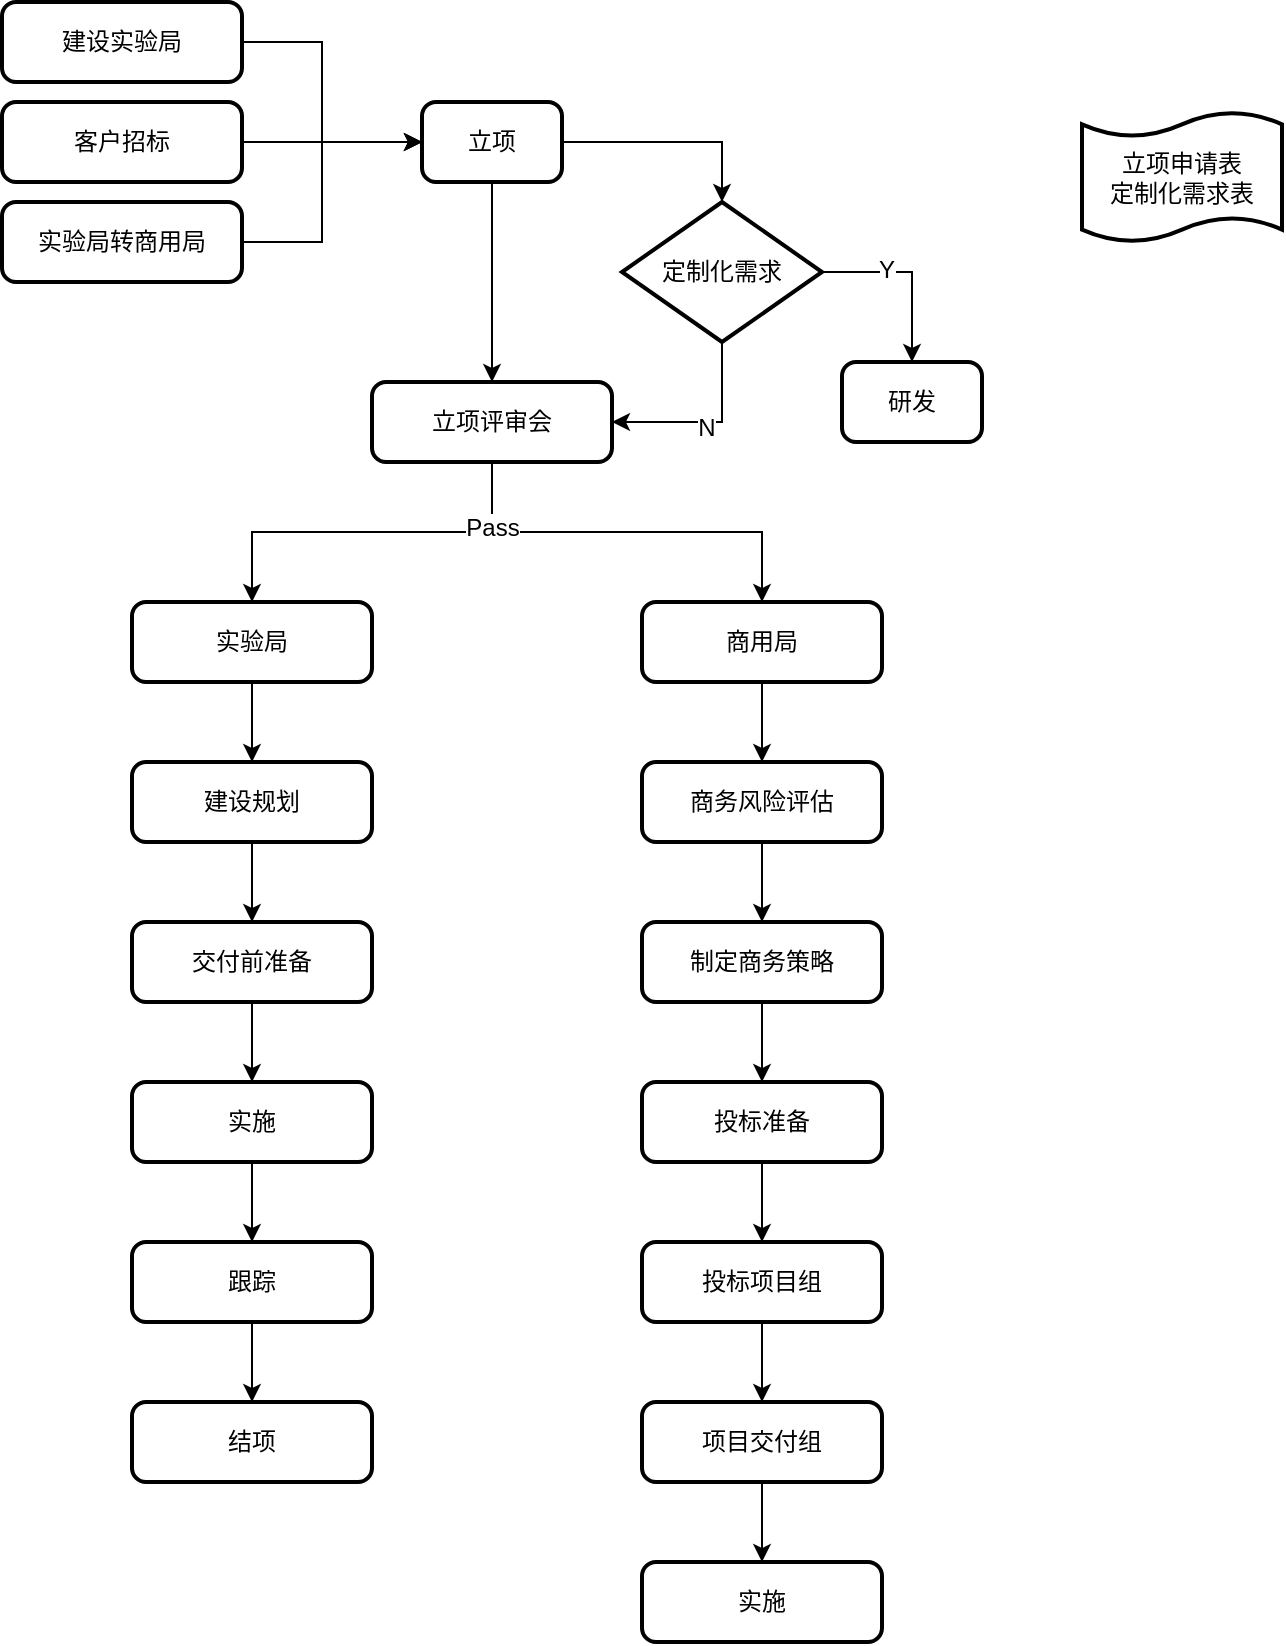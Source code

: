 <mxfile version="12.1.7" type="github" pages="1">
  <diagram id="H6E7IEXJiZfdVzSYgY7N" name="Page-1">
    <mxGraphModel dx="778" dy="505" grid="1" gridSize="10" guides="1" tooltips="1" connect="1" arrows="1" fold="1" page="1" pageScale="1" pageWidth="827" pageHeight="1169" math="0" shadow="0">
      <root>
        <mxCell id="0"/>
        <mxCell id="1" parent="0"/>
        <mxCell id="8AsLaK-saWc9Pk9g60iB-11" style="edgeStyle=orthogonalEdgeStyle;rounded=0;orthogonalLoop=1;jettySize=auto;html=1;exitX=1;exitY=0.5;exitDx=0;exitDy=0;entryX=0;entryY=0.5;entryDx=0;entryDy=0;" edge="1" parent="1" source="8AsLaK-saWc9Pk9g60iB-1" target="8AsLaK-saWc9Pk9g60iB-3">
          <mxGeometry relative="1" as="geometry">
            <Array as="points">
              <mxPoint x="240" y="60"/>
              <mxPoint x="240" y="110"/>
            </Array>
          </mxGeometry>
        </mxCell>
        <mxCell id="8AsLaK-saWc9Pk9g60iB-1" value="建设实验局" style="rounded=1;whiteSpace=wrap;html=1;absoluteArcSize=1;arcSize=14;strokeWidth=2;" vertex="1" parent="1">
          <mxGeometry x="80" y="40" width="120" height="40" as="geometry"/>
        </mxCell>
        <mxCell id="8AsLaK-saWc9Pk9g60iB-8" style="edgeStyle=orthogonalEdgeStyle;rounded=0;orthogonalLoop=1;jettySize=auto;html=1;exitX=1;exitY=0.5;exitDx=0;exitDy=0;" edge="1" parent="1" source="8AsLaK-saWc9Pk9g60iB-2">
          <mxGeometry relative="1" as="geometry">
            <mxPoint x="290" y="110" as="targetPoint"/>
            <Array as="points">
              <mxPoint x="240" y="110"/>
              <mxPoint x="240" y="110"/>
            </Array>
          </mxGeometry>
        </mxCell>
        <mxCell id="8AsLaK-saWc9Pk9g60iB-2" value="客户招标" style="rounded=1;whiteSpace=wrap;html=1;absoluteArcSize=1;arcSize=14;strokeWidth=2;" vertex="1" parent="1">
          <mxGeometry x="80" y="90" width="120" height="40" as="geometry"/>
        </mxCell>
        <mxCell id="8AsLaK-saWc9Pk9g60iB-19" style="edgeStyle=orthogonalEdgeStyle;rounded=0;orthogonalLoop=1;jettySize=auto;html=1;exitX=1;exitY=0.5;exitDx=0;exitDy=0;entryX=0.5;entryY=0;entryDx=0;entryDy=0;entryPerimeter=0;" edge="1" parent="1" source="8AsLaK-saWc9Pk9g60iB-3" target="8AsLaK-saWc9Pk9g60iB-15">
          <mxGeometry relative="1" as="geometry"/>
        </mxCell>
        <mxCell id="8AsLaK-saWc9Pk9g60iB-23" style="edgeStyle=orthogonalEdgeStyle;rounded=0;orthogonalLoop=1;jettySize=auto;html=1;" edge="1" parent="1" source="8AsLaK-saWc9Pk9g60iB-3" target="8AsLaK-saWc9Pk9g60iB-14">
          <mxGeometry relative="1" as="geometry"/>
        </mxCell>
        <mxCell id="8AsLaK-saWc9Pk9g60iB-3" value="立项" style="rounded=1;whiteSpace=wrap;html=1;absoluteArcSize=1;arcSize=14;strokeWidth=2;direction=east;rotation=0;" vertex="1" parent="1">
          <mxGeometry x="290" y="90" width="70" height="40" as="geometry"/>
        </mxCell>
        <mxCell id="8AsLaK-saWc9Pk9g60iB-12" style="edgeStyle=orthogonalEdgeStyle;rounded=0;orthogonalLoop=1;jettySize=auto;html=1;exitX=1;exitY=0.5;exitDx=0;exitDy=0;" edge="1" parent="1" source="8AsLaK-saWc9Pk9g60iB-4">
          <mxGeometry relative="1" as="geometry">
            <mxPoint x="290" y="110" as="targetPoint"/>
            <Array as="points">
              <mxPoint x="240" y="160"/>
              <mxPoint x="240" y="110"/>
            </Array>
          </mxGeometry>
        </mxCell>
        <mxCell id="8AsLaK-saWc9Pk9g60iB-4" value="实验局转商用局" style="rounded=1;whiteSpace=wrap;html=1;absoluteArcSize=1;arcSize=14;strokeWidth=2;" vertex="1" parent="1">
          <mxGeometry x="80" y="140" width="120" height="40" as="geometry"/>
        </mxCell>
        <mxCell id="8AsLaK-saWc9Pk9g60iB-35" style="edgeStyle=orthogonalEdgeStyle;rounded=0;orthogonalLoop=1;jettySize=auto;html=1;exitX=0.5;exitY=1;exitDx=0;exitDy=0;" edge="1" parent="1" source="8AsLaK-saWc9Pk9g60iB-14" target="8AsLaK-saWc9Pk9g60iB-31">
          <mxGeometry relative="1" as="geometry"/>
        </mxCell>
        <mxCell id="8AsLaK-saWc9Pk9g60iB-36" style="edgeStyle=orthogonalEdgeStyle;rounded=0;orthogonalLoop=1;jettySize=auto;html=1;exitX=0.5;exitY=1;exitDx=0;exitDy=0;entryX=0.5;entryY=0;entryDx=0;entryDy=0;" edge="1" parent="1" source="8AsLaK-saWc9Pk9g60iB-14" target="8AsLaK-saWc9Pk9g60iB-32">
          <mxGeometry relative="1" as="geometry"/>
        </mxCell>
        <mxCell id="8AsLaK-saWc9Pk9g60iB-61" value="Pass" style="text;html=1;resizable=0;points=[];align=center;verticalAlign=middle;labelBackgroundColor=#ffffff;" vertex="1" connectable="0" parent="8AsLaK-saWc9Pk9g60iB-36">
          <mxGeometry x="-0.678" relative="1" as="geometry">
            <mxPoint as="offset"/>
          </mxGeometry>
        </mxCell>
        <mxCell id="8AsLaK-saWc9Pk9g60iB-14" value="立项评审会" style="rounded=1;whiteSpace=wrap;html=1;absoluteArcSize=1;arcSize=14;strokeWidth=2;" vertex="1" parent="1">
          <mxGeometry x="265" y="230" width="120" height="40" as="geometry"/>
        </mxCell>
        <mxCell id="8AsLaK-saWc9Pk9g60iB-21" style="edgeStyle=orthogonalEdgeStyle;rounded=0;orthogonalLoop=1;jettySize=auto;html=1;exitX=1;exitY=0.5;exitDx=0;exitDy=0;exitPerimeter=0;entryX=0.5;entryY=0;entryDx=0;entryDy=0;" edge="1" parent="1" source="8AsLaK-saWc9Pk9g60iB-15" target="8AsLaK-saWc9Pk9g60iB-20">
          <mxGeometry relative="1" as="geometry">
            <Array as="points">
              <mxPoint x="535" y="175"/>
            </Array>
          </mxGeometry>
        </mxCell>
        <mxCell id="8AsLaK-saWc9Pk9g60iB-28" value="Y" style="text;html=1;resizable=0;points=[];align=center;verticalAlign=middle;labelBackgroundColor=#ffffff;" vertex="1" connectable="0" parent="8AsLaK-saWc9Pk9g60iB-21">
          <mxGeometry x="-0.295" y="1" relative="1" as="geometry">
            <mxPoint as="offset"/>
          </mxGeometry>
        </mxCell>
        <mxCell id="8AsLaK-saWc9Pk9g60iB-26" style="edgeStyle=orthogonalEdgeStyle;rounded=0;orthogonalLoop=1;jettySize=auto;html=1;exitX=0.5;exitY=1;exitDx=0;exitDy=0;exitPerimeter=0;entryX=1;entryY=0.5;entryDx=0;entryDy=0;" edge="1" parent="1" source="8AsLaK-saWc9Pk9g60iB-15" target="8AsLaK-saWc9Pk9g60iB-14">
          <mxGeometry relative="1" as="geometry"/>
        </mxCell>
        <mxCell id="8AsLaK-saWc9Pk9g60iB-27" value="N&lt;br&gt;" style="text;html=1;resizable=0;points=[];align=center;verticalAlign=middle;labelBackgroundColor=#ffffff;" vertex="1" connectable="0" parent="8AsLaK-saWc9Pk9g60iB-26">
          <mxGeometry x="0.012" y="3" relative="1" as="geometry">
            <mxPoint as="offset"/>
          </mxGeometry>
        </mxCell>
        <mxCell id="8AsLaK-saWc9Pk9g60iB-15" value="定制化需求" style="strokeWidth=2;html=1;shape=mxgraph.flowchart.decision;whiteSpace=wrap;" vertex="1" parent="1">
          <mxGeometry x="390" y="140" width="100" height="70" as="geometry"/>
        </mxCell>
        <mxCell id="8AsLaK-saWc9Pk9g60iB-20" value="研发" style="rounded=1;whiteSpace=wrap;html=1;absoluteArcSize=1;arcSize=14;strokeWidth=2;direction=east;rotation=0;" vertex="1" parent="1">
          <mxGeometry x="500" y="220" width="70" height="40" as="geometry"/>
        </mxCell>
        <mxCell id="8AsLaK-saWc9Pk9g60iB-30" value="立项申请表&lt;br&gt;定制化需求表" style="shape=tape;whiteSpace=wrap;html=1;strokeWidth=2;size=0.19" vertex="1" parent="1">
          <mxGeometry x="620" y="95" width="100" height="65" as="geometry"/>
        </mxCell>
        <mxCell id="8AsLaK-saWc9Pk9g60iB-49" style="edgeStyle=orthogonalEdgeStyle;rounded=0;orthogonalLoop=1;jettySize=auto;html=1;exitX=0.5;exitY=1;exitDx=0;exitDy=0;entryX=0.5;entryY=0;entryDx=0;entryDy=0;" edge="1" parent="1" source="8AsLaK-saWc9Pk9g60iB-31" target="8AsLaK-saWc9Pk9g60iB-33">
          <mxGeometry relative="1" as="geometry"/>
        </mxCell>
        <mxCell id="8AsLaK-saWc9Pk9g60iB-31" value="实验局" style="rounded=1;whiteSpace=wrap;html=1;absoluteArcSize=1;arcSize=14;strokeWidth=2;" vertex="1" parent="1">
          <mxGeometry x="145" y="340" width="120" height="40" as="geometry"/>
        </mxCell>
        <mxCell id="8AsLaK-saWc9Pk9g60iB-57" style="edgeStyle=orthogonalEdgeStyle;rounded=0;orthogonalLoop=1;jettySize=auto;html=1;exitX=0.5;exitY=1;exitDx=0;exitDy=0;entryX=0.5;entryY=0;entryDx=0;entryDy=0;" edge="1" parent="1" source="8AsLaK-saWc9Pk9g60iB-32" target="8AsLaK-saWc9Pk9g60iB-38">
          <mxGeometry relative="1" as="geometry"/>
        </mxCell>
        <mxCell id="8AsLaK-saWc9Pk9g60iB-32" value="商用局" style="rounded=1;whiteSpace=wrap;html=1;absoluteArcSize=1;arcSize=14;strokeWidth=2;" vertex="1" parent="1">
          <mxGeometry x="400" y="340" width="120" height="40" as="geometry"/>
        </mxCell>
        <mxCell id="8AsLaK-saWc9Pk9g60iB-50" style="edgeStyle=orthogonalEdgeStyle;rounded=0;orthogonalLoop=1;jettySize=auto;html=1;exitX=0.5;exitY=1;exitDx=0;exitDy=0;entryX=0.5;entryY=0;entryDx=0;entryDy=0;" edge="1" parent="1" source="8AsLaK-saWc9Pk9g60iB-33" target="8AsLaK-saWc9Pk9g60iB-45">
          <mxGeometry relative="1" as="geometry"/>
        </mxCell>
        <mxCell id="8AsLaK-saWc9Pk9g60iB-33" value="建设规划" style="rounded=1;whiteSpace=wrap;html=1;absoluteArcSize=1;arcSize=14;strokeWidth=2;" vertex="1" parent="1">
          <mxGeometry x="145" y="420" width="120" height="40" as="geometry"/>
        </mxCell>
        <mxCell id="8AsLaK-saWc9Pk9g60iB-59" style="edgeStyle=orthogonalEdgeStyle;rounded=0;orthogonalLoop=1;jettySize=auto;html=1;exitX=0.5;exitY=1;exitDx=0;exitDy=0;entryX=0.5;entryY=0;entryDx=0;entryDy=0;" edge="1" parent="1" source="8AsLaK-saWc9Pk9g60iB-37" target="8AsLaK-saWc9Pk9g60iB-43">
          <mxGeometry relative="1" as="geometry"/>
        </mxCell>
        <mxCell id="8AsLaK-saWc9Pk9g60iB-37" value="制定商务策略" style="rounded=1;whiteSpace=wrap;html=1;absoluteArcSize=1;arcSize=14;strokeWidth=2;" vertex="1" parent="1">
          <mxGeometry x="400" y="500" width="120" height="40" as="geometry"/>
        </mxCell>
        <mxCell id="8AsLaK-saWc9Pk9g60iB-58" style="edgeStyle=orthogonalEdgeStyle;rounded=0;orthogonalLoop=1;jettySize=auto;html=1;exitX=0.5;exitY=1;exitDx=0;exitDy=0;entryX=0.5;entryY=0;entryDx=0;entryDy=0;" edge="1" parent="1" source="8AsLaK-saWc9Pk9g60iB-38" target="8AsLaK-saWc9Pk9g60iB-37">
          <mxGeometry relative="1" as="geometry"/>
        </mxCell>
        <mxCell id="8AsLaK-saWc9Pk9g60iB-38" value="商务风险评估" style="rounded=1;whiteSpace=wrap;html=1;absoluteArcSize=1;arcSize=14;strokeWidth=2;" vertex="1" parent="1">
          <mxGeometry x="400" y="420" width="120" height="40" as="geometry"/>
        </mxCell>
        <mxCell id="8AsLaK-saWc9Pk9g60iB-54" style="edgeStyle=orthogonalEdgeStyle;rounded=0;orthogonalLoop=1;jettySize=auto;html=1;exitX=0.5;exitY=1;exitDx=0;exitDy=0;entryX=0.5;entryY=0;entryDx=0;entryDy=0;" edge="1" parent="1" source="8AsLaK-saWc9Pk9g60iB-41" target="8AsLaK-saWc9Pk9g60iB-44">
          <mxGeometry relative="1" as="geometry">
            <Array as="points">
              <mxPoint x="460" y="800"/>
              <mxPoint x="460" y="800"/>
            </Array>
          </mxGeometry>
        </mxCell>
        <mxCell id="8AsLaK-saWc9Pk9g60iB-41" value="项目交付组" style="rounded=1;whiteSpace=wrap;html=1;absoluteArcSize=1;arcSize=14;strokeWidth=2;" vertex="1" parent="1">
          <mxGeometry x="400" y="740" width="120" height="40" as="geometry"/>
        </mxCell>
        <mxCell id="8AsLaK-saWc9Pk9g60iB-55" style="edgeStyle=orthogonalEdgeStyle;rounded=0;orthogonalLoop=1;jettySize=auto;html=1;exitX=0.5;exitY=1;exitDx=0;exitDy=0;entryX=0.5;entryY=0;entryDx=0;entryDy=0;" edge="1" parent="1" source="8AsLaK-saWc9Pk9g60iB-42" target="8AsLaK-saWc9Pk9g60iB-41">
          <mxGeometry relative="1" as="geometry"/>
        </mxCell>
        <mxCell id="8AsLaK-saWc9Pk9g60iB-42" value="投标项目组" style="rounded=1;whiteSpace=wrap;html=1;absoluteArcSize=1;arcSize=14;strokeWidth=2;" vertex="1" parent="1">
          <mxGeometry x="400" y="660" width="120" height="40" as="geometry"/>
        </mxCell>
        <mxCell id="8AsLaK-saWc9Pk9g60iB-56" style="edgeStyle=orthogonalEdgeStyle;rounded=0;orthogonalLoop=1;jettySize=auto;html=1;exitX=0.5;exitY=1;exitDx=0;exitDy=0;entryX=0.5;entryY=0;entryDx=0;entryDy=0;" edge="1" parent="1" source="8AsLaK-saWc9Pk9g60iB-43" target="8AsLaK-saWc9Pk9g60iB-42">
          <mxGeometry relative="1" as="geometry"/>
        </mxCell>
        <mxCell id="8AsLaK-saWc9Pk9g60iB-43" value="投标准备" style="rounded=1;whiteSpace=wrap;html=1;absoluteArcSize=1;arcSize=14;strokeWidth=2;" vertex="1" parent="1">
          <mxGeometry x="400" y="580" width="120" height="40" as="geometry"/>
        </mxCell>
        <mxCell id="8AsLaK-saWc9Pk9g60iB-44" value="实施" style="rounded=1;whiteSpace=wrap;html=1;absoluteArcSize=1;arcSize=14;strokeWidth=2;" vertex="1" parent="1">
          <mxGeometry x="400" y="820" width="120" height="40" as="geometry"/>
        </mxCell>
        <mxCell id="8AsLaK-saWc9Pk9g60iB-51" style="edgeStyle=orthogonalEdgeStyle;rounded=0;orthogonalLoop=1;jettySize=auto;html=1;exitX=0.5;exitY=1;exitDx=0;exitDy=0;entryX=0.5;entryY=0;entryDx=0;entryDy=0;" edge="1" parent="1" source="8AsLaK-saWc9Pk9g60iB-45" target="8AsLaK-saWc9Pk9g60iB-46">
          <mxGeometry relative="1" as="geometry"/>
        </mxCell>
        <mxCell id="8AsLaK-saWc9Pk9g60iB-45" value="交付前准备" style="rounded=1;whiteSpace=wrap;html=1;absoluteArcSize=1;arcSize=14;strokeWidth=2;" vertex="1" parent="1">
          <mxGeometry x="145" y="500" width="120" height="40" as="geometry"/>
        </mxCell>
        <mxCell id="8AsLaK-saWc9Pk9g60iB-52" style="edgeStyle=orthogonalEdgeStyle;rounded=0;orthogonalLoop=1;jettySize=auto;html=1;exitX=0.5;exitY=1;exitDx=0;exitDy=0;entryX=0.5;entryY=0;entryDx=0;entryDy=0;" edge="1" parent="1" source="8AsLaK-saWc9Pk9g60iB-46" target="8AsLaK-saWc9Pk9g60iB-47">
          <mxGeometry relative="1" as="geometry"/>
        </mxCell>
        <mxCell id="8AsLaK-saWc9Pk9g60iB-46" value="实施" style="rounded=1;whiteSpace=wrap;html=1;absoluteArcSize=1;arcSize=14;strokeWidth=2;" vertex="1" parent="1">
          <mxGeometry x="145" y="580" width="120" height="40" as="geometry"/>
        </mxCell>
        <mxCell id="8AsLaK-saWc9Pk9g60iB-53" style="edgeStyle=orthogonalEdgeStyle;rounded=0;orthogonalLoop=1;jettySize=auto;html=1;exitX=0.5;exitY=1;exitDx=0;exitDy=0;entryX=0.5;entryY=0;entryDx=0;entryDy=0;" edge="1" parent="1" source="8AsLaK-saWc9Pk9g60iB-47" target="8AsLaK-saWc9Pk9g60iB-48">
          <mxGeometry relative="1" as="geometry"/>
        </mxCell>
        <mxCell id="8AsLaK-saWc9Pk9g60iB-47" value="跟踪" style="rounded=1;whiteSpace=wrap;html=1;absoluteArcSize=1;arcSize=14;strokeWidth=2;" vertex="1" parent="1">
          <mxGeometry x="145" y="660" width="120" height="40" as="geometry"/>
        </mxCell>
        <mxCell id="8AsLaK-saWc9Pk9g60iB-48" value="结项" style="rounded=1;whiteSpace=wrap;html=1;absoluteArcSize=1;arcSize=14;strokeWidth=2;" vertex="1" parent="1">
          <mxGeometry x="145" y="740" width="120" height="40" as="geometry"/>
        </mxCell>
      </root>
    </mxGraphModel>
  </diagram>
</mxfile>
